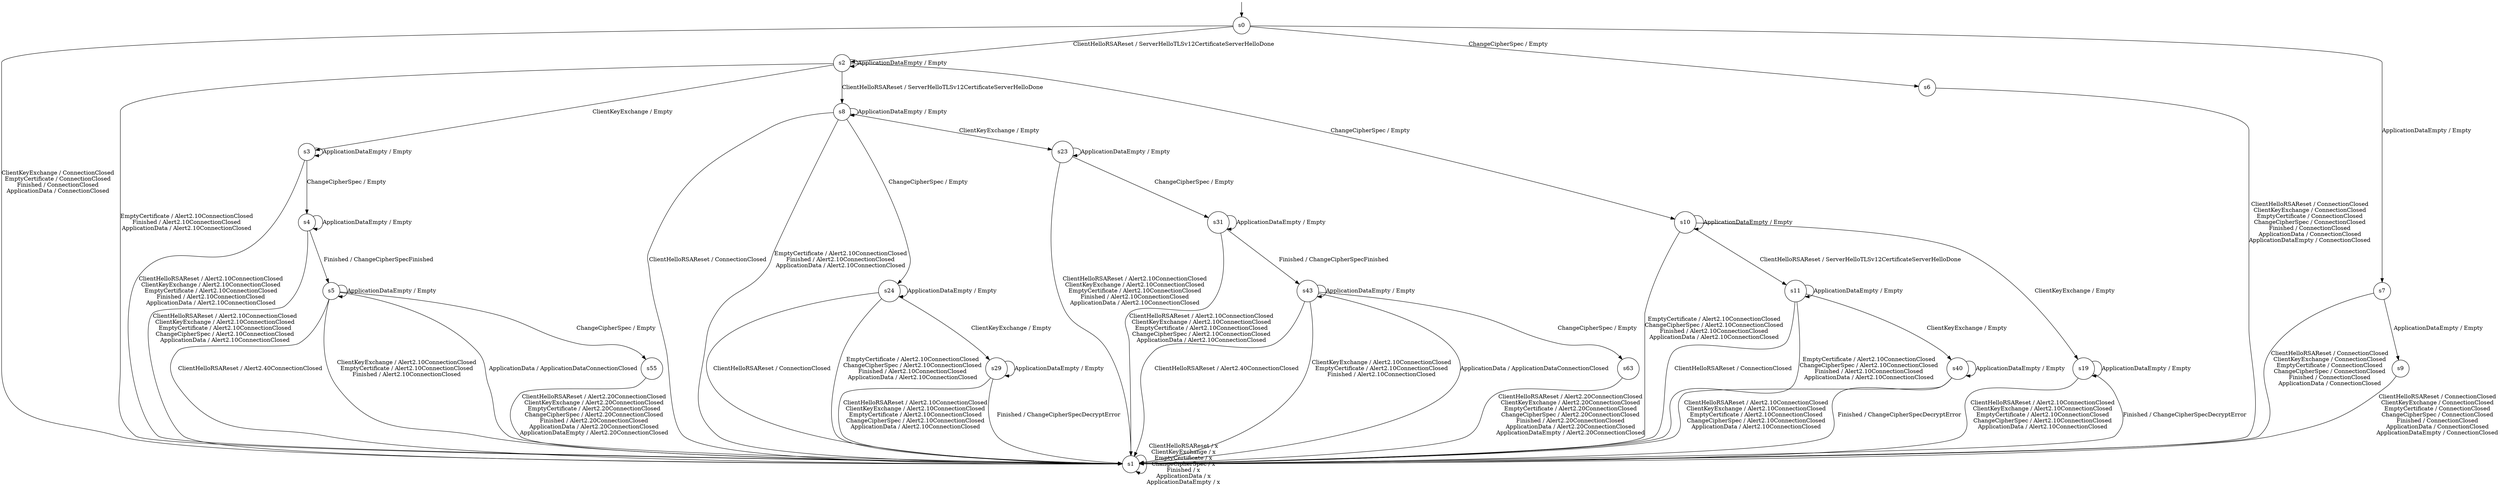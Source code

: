 digraph g {

	s0 [shape="circle" label="s0"];
	s1 [shape="circle" label="s1"];
	s2 [shape="circle" label="s2"];
	s3 [shape="circle" label="s3"];
	s4 [shape="circle" label="s4"];
	s5 [shape="circle" label="s5"];
	s6 [shape="circle" label="s6"];
	s7 [shape="circle" label="s7"];
	s8 [shape="circle" label="s8"];
	s9 [shape="circle" label="s9"];
	s10 [shape="circle" label="s10"];
	s11 [shape="circle" label="s11"];
	s12 [shape="circle" label="s43"];
	s13 [shape="circle" label="s24"];
	s14 [shape="circle" label="s23"];
	s15 [shape="circle" label="s63"];
	s16 [shape="circle" label="s40"];
	s17 [shape="circle" label="s55"];
	s18 [shape="circle" label="s19"];
	s19 [shape="circle" label="s29"];
	s20 [shape="circle" label="s31"];

__start0 [label="" shape="none" width="0" height="0"];
__start0 -> s0;

	s0 -> s2 [label="ClientHelloRSAReset / ServerHelloTLSv12CertificateServerHelloDone\n"];
	s0 -> s1 [label="ClientKeyExchange / ConnectionClosed\nEmptyCertificate / ConnectionClosed\nFinished / ConnectionClosed\nApplicationData / ConnectionClosed\n"];
	s0 -> s6 [label="ChangeCipherSpec / Empty\n"];
	s0 -> s7 [label="ApplicationDataEmpty / Empty\n"];
	s1 -> s1 [label="ClientHelloRSAReset / x\nClientKeyExchange / x\nEmptyCertificate / x\nChangeCipherSpec / x\nFinished / x\nApplicationData / x\nApplicationDataEmpty / x\n"];
	s2 -> s8 [label="ClientHelloRSAReset / ServerHelloTLSv12CertificateServerHelloDone\n"];
	s2 -> s3 [label="ClientKeyExchange / Empty\n"];
	s2 -> s1 [label="EmptyCertificate / Alert2.10ConnectionClosed\nFinished / Alert2.10ConnectionClosed\nApplicationData / Alert2.10ConnectionClosed\n"];
	s2 -> s10 [label="ChangeCipherSpec / Empty\n"];
	s2 -> s2 [label="ApplicationDataEmpty / Empty\n"];
	s3 -> s1 [label="ClientHelloRSAReset / Alert2.10ConnectionClosed\nClientKeyExchange / Alert2.10ConnectionClosed\nEmptyCertificate / Alert2.10ConnectionClosed\nFinished / Alert2.10ConnectionClosed\nApplicationData / Alert2.10ConnectionClosed\n"];
	s3 -> s4 [label="ChangeCipherSpec / Empty\n"];
	s3 -> s3 [label="ApplicationDataEmpty / Empty\n"];
	s4 -> s1 [label="ClientHelloRSAReset / Alert2.10ConnectionClosed\nClientKeyExchange / Alert2.10ConnectionClosed\nEmptyCertificate / Alert2.10ConnectionClosed\nChangeCipherSpec / Alert2.10ConnectionClosed\nApplicationData / Alert2.10ConnectionClosed\n"];
	s4 -> s5 [label="Finished / ChangeCipherSpecFinished\n"];
	s4 -> s4 [label="ApplicationDataEmpty / Empty\n"];
	s5 -> s1 [label="ClientHelloRSAReset / Alert2.40ConnectionClosed\n"];
	s5 -> s1 [label="ClientKeyExchange / Alert2.10ConnectionClosed\nEmptyCertificate / Alert2.10ConnectionClosed\nFinished / Alert2.10ConnectionClosed\n"];
	s5 -> s17 [label="ChangeCipherSpec / Empty\n"];
	s5 -> s1 [label="ApplicationData / ApplicationDataConnectionClosed\n"];
	s5 -> s5 [label="ApplicationDataEmpty / Empty\n"];
	s6 -> s1 [label="ClientHelloRSAReset / ConnectionClosed\nClientKeyExchange / ConnectionClosed\nEmptyCertificate / ConnectionClosed\nChangeCipherSpec / ConnectionClosed\nFinished / ConnectionClosed\nApplicationData / ConnectionClosed\nApplicationDataEmpty / ConnectionClosed\n"];
	s7 -> s1 [label="ClientHelloRSAReset / ConnectionClosed\nClientKeyExchange / ConnectionClosed\nEmptyCertificate / ConnectionClosed\nChangeCipherSpec / ConnectionClosed\nFinished / ConnectionClosed\nApplicationData / ConnectionClosed\n"];
	s7 -> s9 [label="ApplicationDataEmpty / Empty\n"];
	s8 -> s1 [label="ClientHelloRSAReset / ConnectionClosed\n"];
	s8 -> s14 [label="ClientKeyExchange / Empty\n"];
	s8 -> s1 [label="EmptyCertificate / Alert2.10ConnectionClosed\nFinished / Alert2.10ConnectionClosed\nApplicationData / Alert2.10ConnectionClosed\n"];
	s8 -> s13 [label="ChangeCipherSpec / Empty\n"];
	s8 -> s8 [label="ApplicationDataEmpty / Empty\n"];
	s9 -> s1 [label="ClientHelloRSAReset / ConnectionClosed\nClientKeyExchange / ConnectionClosed\nEmptyCertificate / ConnectionClosed\nChangeCipherSpec / ConnectionClosed\nFinished / ConnectionClosed\nApplicationData / ConnectionClosed\nApplicationDataEmpty / ConnectionClosed\n"];
	s10 -> s11 [label="ClientHelloRSAReset / ServerHelloTLSv12CertificateServerHelloDone\n"];
	s10 -> s18 [label="ClientKeyExchange / Empty\n"];
	s10 -> s1 [label="EmptyCertificate / Alert2.10ConnectionClosed\nChangeCipherSpec / Alert2.10ConnectionClosed\nFinished / Alert2.10ConnectionClosed\nApplicationData / Alert2.10ConnectionClosed\n"];
	s10 -> s10 [label="ApplicationDataEmpty / Empty\n"];
	s11 -> s1 [label="ClientHelloRSAReset / ConnectionClosed\n"];
	s11 -> s16 [label="ClientKeyExchange / Empty\n"];
	s11 -> s1 [label="EmptyCertificate / Alert2.10ConnectionClosed\nChangeCipherSpec / Alert2.10ConnectionClosed\nFinished / Alert2.10ConnectionClosed\nApplicationData / Alert2.10ConnectionClosed\n"];
	s11 -> s11 [label="ApplicationDataEmpty / Empty\n"];
	s12 -> s1 [label="ClientHelloRSAReset / Alert2.40ConnectionClosed\n"];
	s12 -> s1 [label="ClientKeyExchange / Alert2.10ConnectionClosed\nEmptyCertificate / Alert2.10ConnectionClosed\nFinished / Alert2.10ConnectionClosed\n"];
	s12 -> s15 [label="ChangeCipherSpec / Empty\n"];
	s12 -> s1 [label="ApplicationData / ApplicationDataConnectionClosed\n"];
	s12 -> s12 [label="ApplicationDataEmpty / Empty\n"];
	s13 -> s1 [label="ClientHelloRSAReset / ConnectionClosed\n"];
	s13 -> s19 [label="ClientKeyExchange / Empty\n"];
	s13 -> s1 [label="EmptyCertificate / Alert2.10ConnectionClosed\nChangeCipherSpec / Alert2.10ConnectionClosed\nFinished / Alert2.10ConnectionClosed\nApplicationData / Alert2.10ConnectionClosed\n"];
	s13 -> s13 [label="ApplicationDataEmpty / Empty\n"];
	s14 -> s1 [label="ClientHelloRSAReset / Alert2.10ConnectionClosed\nClientKeyExchange / Alert2.10ConnectionClosed\nEmptyCertificate / Alert2.10ConnectionClosed\nFinished / Alert2.10ConnectionClosed\nApplicationData / Alert2.10ConnectionClosed\n"];
	s14 -> s20 [label="ChangeCipherSpec / Empty\n"];
	s14 -> s14 [label="ApplicationDataEmpty / Empty\n"];
	s15 -> s1 [label="ClientHelloRSAReset / Alert2.20ConnectionClosed\nClientKeyExchange / Alert2.20ConnectionClosed\nEmptyCertificate / Alert2.20ConnectionClosed\nChangeCipherSpec / Alert2.20ConnectionClosed\nFinished / Alert2.20ConnectionClosed\nApplicationData / Alert2.20ConnectionClosed\nApplicationDataEmpty / Alert2.20ConnectionClosed\n"];
	s16 -> s1 [label="ClientHelloRSAReset / Alert2.10ConnectionClosed\nClientKeyExchange / Alert2.10ConnectionClosed\nEmptyCertificate / Alert2.10ConnectionClosed\nChangeCipherSpec / Alert2.10ConnectionClosed\nApplicationData / Alert2.10ConnectionClosed\n"];
	s16 -> s1 [label="Finished / ChangeCipherSpecDecryptError\n"];
	s16 -> s16 [label="ApplicationDataEmpty / Empty\n"];
	s17 -> s1 [label="ClientHelloRSAReset / Alert2.20ConnectionClosed\nClientKeyExchange / Alert2.20ConnectionClosed\nEmptyCertificate / Alert2.20ConnectionClosed\nChangeCipherSpec / Alert2.20ConnectionClosed\nFinished / Alert2.20ConnectionClosed\nApplicationData / Alert2.20ConnectionClosed\nApplicationDataEmpty / Alert2.20ConnectionClosed\n"];
	s18 -> s1 [label="ClientHelloRSAReset / Alert2.10ConnectionClosed\nClientKeyExchange / Alert2.10ConnectionClosed\nEmptyCertificate / Alert2.10ConnectionClosed\nChangeCipherSpec / Alert2.10ConnectionClosed\nApplicationData / Alert2.10ConnectionClosed\n"];
	s18 -> s1 [label="Finished / ChangeCipherSpecDecryptError\n"];
	s18 -> s18 [label="ApplicationDataEmpty / Empty\n"];
	s19 -> s1 [label="ClientHelloRSAReset / Alert2.10ConnectionClosed\nClientKeyExchange / Alert2.10ConnectionClosed\nEmptyCertificate / Alert2.10ConnectionClosed\nChangeCipherSpec / Alert2.10ConnectionClosed\nApplicationData / Alert2.10ConnectionClosed\n"];
	s19 -> s1 [label="Finished / ChangeCipherSpecDecryptError\n"];
	s19 -> s19 [label="ApplicationDataEmpty / Empty\n"];
	s20 -> s1 [label="ClientHelloRSAReset / Alert2.10ConnectionClosed\nClientKeyExchange / Alert2.10ConnectionClosed\nEmptyCertificate / Alert2.10ConnectionClosed\nChangeCipherSpec / Alert2.10ConnectionClosed\nApplicationData / Alert2.10ConnectionClosed\n"];
	s20 -> s12 [label="Finished / ChangeCipherSpecFinished\n"];
	s20 -> s20 [label="ApplicationDataEmpty / Empty\n"];
}